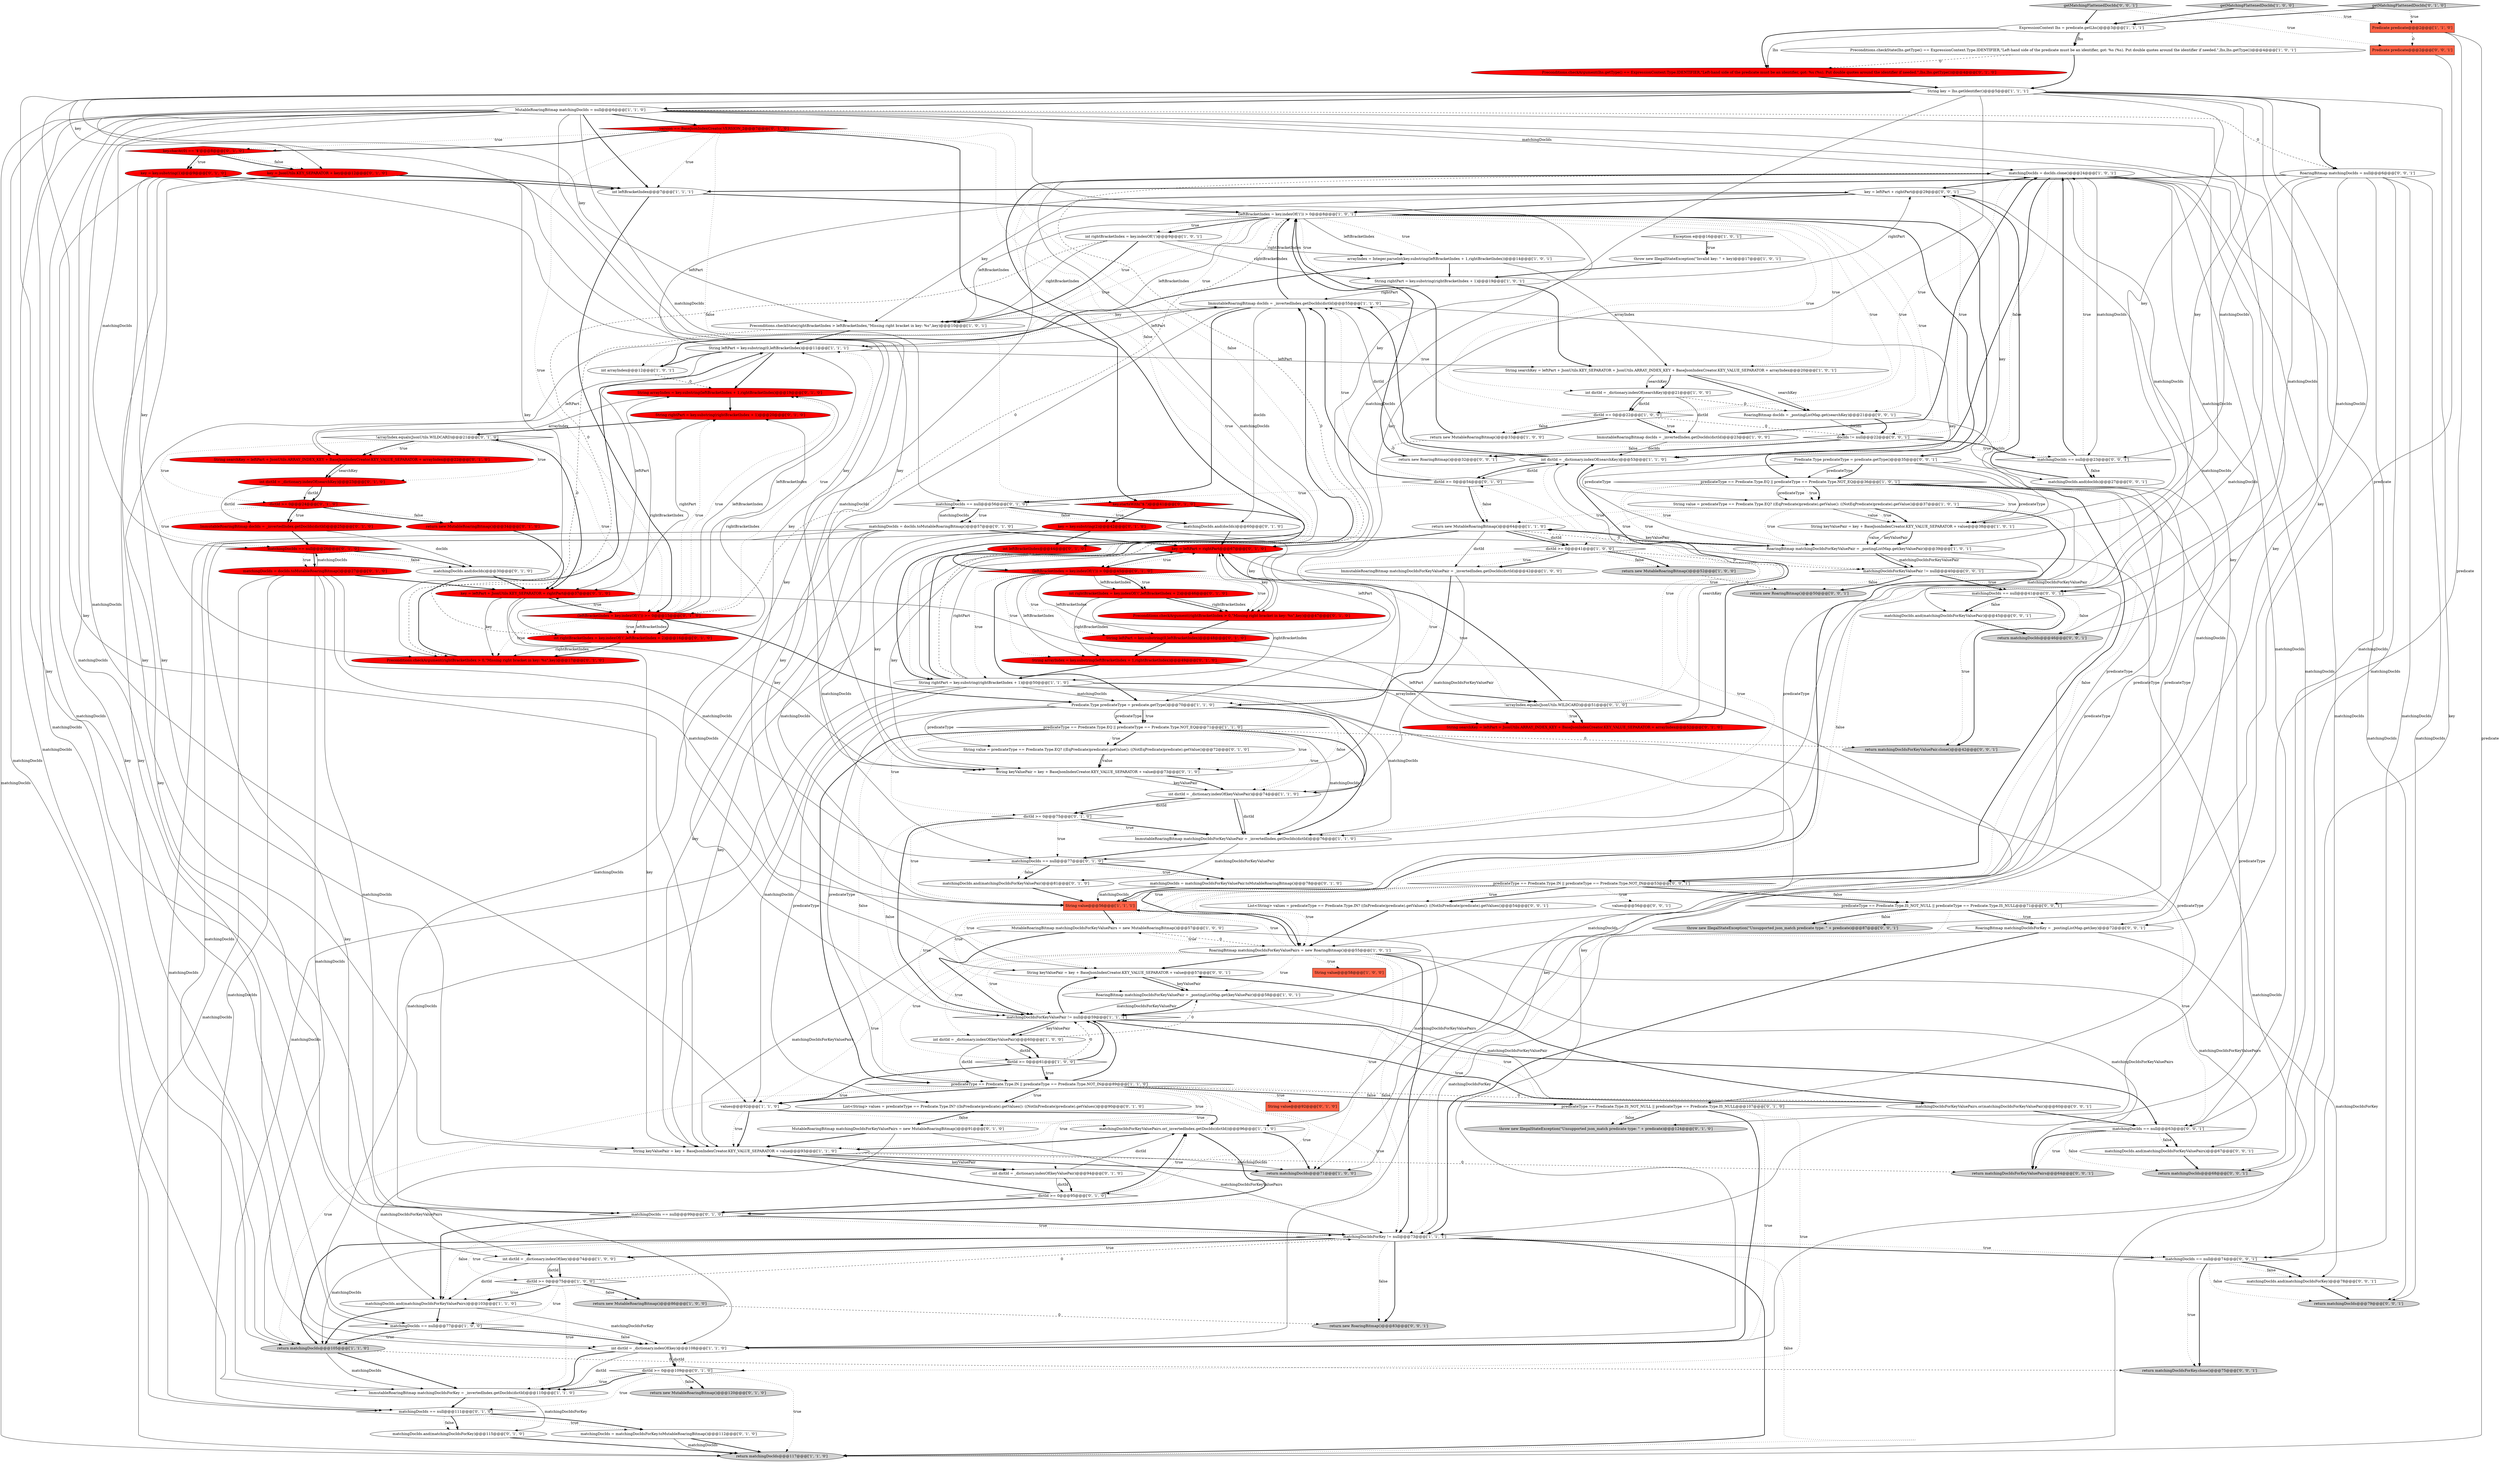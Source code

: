 digraph {
126 [style = filled, label = "String keyValuePair = key + BaseJsonIndexCreator.KEY_VALUE_SEPARATOR + value@@@57@@@['0', '0', '1']", fillcolor = white, shape = ellipse image = "AAA0AAABBB3BBB"];
134 [style = filled, label = "matchingDocIds.and(matchingDocIdsForKeyValuePairs)@@@67@@@['0', '0', '1']", fillcolor = white, shape = ellipse image = "AAA0AAABBB3BBB"];
143 [style = filled, label = "RoaringBitmap matchingDocIdsForKey = _postingListMap.get(key)@@@72@@@['0', '0', '1']", fillcolor = white, shape = ellipse image = "AAA0AAABBB3BBB"];
120 [style = filled, label = "matchingDocIds == null@@@41@@@['0', '0', '1']", fillcolor = white, shape = diamond image = "AAA0AAABBB3BBB"];
5 [style = filled, label = "int dictId = _dictionary.indexOf(keyValuePair)@@@74@@@['1', '1', '0']", fillcolor = white, shape = ellipse image = "AAA0AAABBB1BBB"];
21 [style = filled, label = "return matchingDocIds@@@117@@@['1', '1', '0']", fillcolor = lightgray, shape = ellipse image = "AAA0AAABBB1BBB"];
28 [style = filled, label = "matchingDocIdsForKey != null@@@73@@@['1', '1', '1']", fillcolor = white, shape = diamond image = "AAA0AAABBB1BBB"];
2 [style = filled, label = "values@@@92@@@['1', '1', '0']", fillcolor = white, shape = ellipse image = "AAA0AAABBB1BBB"];
36 [style = filled, label = "predicateType == Predicate.Type.EQ || predicateType == Predicate.Type.NOT_EQ@@@71@@@['1', '1', '0']", fillcolor = white, shape = diamond image = "AAA0AAABBB1BBB"];
112 [style = filled, label = "_version == BaseJsonIndexCreator.VERSION_2@@@7@@@['0', '1', '0']", fillcolor = red, shape = diamond image = "AAA1AAABBB2BBB"];
142 [style = filled, label = "return matchingDocIds@@@46@@@['0', '0', '1']", fillcolor = lightgray, shape = ellipse image = "AAA0AAABBB3BBB"];
147 [style = filled, label = "matchingDocIdsForKeyValuePairs.or(matchingDocIdsForKeyValuePair)@@@60@@@['0', '0', '1']", fillcolor = white, shape = ellipse image = "AAA0AAABBB3BBB"];
131 [style = filled, label = "matchingDocIdsForKeyValuePair != null@@@40@@@['0', '0', '1']", fillcolor = white, shape = diamond image = "AAA0AAABBB3BBB"];
24 [style = filled, label = "ImmutableRoaringBitmap matchingDocIdsForKeyValuePair = _invertedIndex.getDocIds(dictId)@@@42@@@['1', '0', '0']", fillcolor = white, shape = ellipse image = "AAA0AAABBB1BBB"];
113 [style = filled, label = "key.startsWith(\"$.\")@@@41@@@['0', '1', '0']", fillcolor = red, shape = diamond image = "AAA1AAABBB2BBB"];
95 [style = filled, label = "matchingDocIds.and(matchingDocIdsForKey)@@@115@@@['0', '1', '0']", fillcolor = white, shape = ellipse image = "AAA0AAABBB2BBB"];
102 [style = filled, label = "int rightBracketIndex = key.indexOf('(',leftBracketIndex + 2)@@@46@@@['0', '1', '0']", fillcolor = red, shape = ellipse image = "AAA1AAABBB2BBB"];
3 [style = filled, label = "MutableRoaringBitmap matchingDocIdsForKeyValuePairs = new MutableRoaringBitmap()@@@57@@@['1', '0', '0']", fillcolor = white, shape = ellipse image = "AAA0AAABBB1BBB"];
115 [style = filled, label = "matchingDocIds == null@@@63@@@['0', '0', '1']", fillcolor = white, shape = diamond image = "AAA0AAABBB3BBB"];
100 [style = filled, label = "(leftBracketIndex = key.indexOf('(')) > 0@@@45@@@['0', '1', '0']", fillcolor = red, shape = diamond image = "AAA1AAABBB2BBB"];
7 [style = filled, label = "return new MutableRoaringBitmap()@@@64@@@['1', '1', '0']", fillcolor = white, shape = ellipse image = "AAA0AAABBB1BBB"];
22 [style = filled, label = "(leftBracketIndex = key.indexOf('(')) > 0@@@8@@@['1', '0', '1']", fillcolor = white, shape = diamond image = "AAA0AAABBB1BBB"];
20 [style = filled, label = "dictId >= 0@@@75@@@['1', '0', '0']", fillcolor = white, shape = diamond image = "AAA0AAABBB1BBB"];
4 [style = filled, label = "matchingDocIdsForKeyValuePairs.or(_invertedIndex.getDocIds(dictId))@@@96@@@['1', '1', '0']", fillcolor = white, shape = ellipse image = "AAA0AAABBB1BBB"];
51 [style = filled, label = "String keyValuePair = key + BaseJsonIndexCreator.KEY_VALUE_SEPARATOR + value@@@93@@@['1', '1', '0']", fillcolor = white, shape = ellipse image = "AAA0AAABBB1BBB"];
26 [style = filled, label = "arrayIndex = Integer.parseInt(key.substring(leftBracketIndex + 1,rightBracketIndex))@@@14@@@['1', '0', '1']", fillcolor = white, shape = ellipse image = "AAA0AAABBB1BBB"];
129 [style = filled, label = "return matchingDocIds@@@79@@@['0', '0', '1']", fillcolor = lightgray, shape = ellipse image = "AAA0AAABBB3BBB"];
19 [style = filled, label = "ImmutableRoaringBitmap docIds = _invertedIndex.getDocIds(dictId)@@@55@@@['1', '1', '0']", fillcolor = white, shape = ellipse image = "AAA0AAABBB1BBB"];
69 [style = filled, label = "matchingDocIds.and(matchingDocIdsForKeyValuePair)@@@81@@@['0', '1', '0']", fillcolor = white, shape = ellipse image = "AAA0AAABBB2BBB"];
101 [style = filled, label = "dictId >= 0@@@54@@@['0', '1', '0']", fillcolor = white, shape = diamond image = "AAA0AAABBB2BBB"];
124 [style = filled, label = "predicateType == Predicate.Type.IN || predicateType == Predicate.Type.NOT_IN@@@53@@@['0', '0', '1']", fillcolor = white, shape = diamond image = "AAA0AAABBB3BBB"];
96 [style = filled, label = "List<String> values = predicateType == Predicate.Type.IN? ((InPredicate)predicate).getValues(): ((NotInPredicate)predicate).getValues()@@@90@@@['0', '1', '0']", fillcolor = white, shape = ellipse image = "AAA0AAABBB2BBB"];
133 [style = filled, label = "return new RoaringBitmap()@@@50@@@['0', '0', '1']", fillcolor = lightgray, shape = ellipse image = "AAA0AAABBB3BBB"];
6 [style = filled, label = "String keyValuePair = key + BaseJsonIndexCreator.KEY_VALUE_SEPARATOR + value@@@38@@@['1', '0', '1']", fillcolor = white, shape = ellipse image = "AAA0AAABBB1BBB"];
43 [style = filled, label = "Predicate.Type predicateType = predicate.getType()@@@70@@@['1', '1', '0']", fillcolor = white, shape = ellipse image = "AAA0AAABBB1BBB"];
10 [style = filled, label = "ExpressionContext lhs = predicate.getLhs()@@@3@@@['1', '1', '1']", fillcolor = white, shape = ellipse image = "AAA0AAABBB1BBB"];
47 [style = filled, label = "return new MutableRoaringBitmap()@@@33@@@['1', '0', '0']", fillcolor = white, shape = ellipse image = "AAA0AAABBB1BBB"];
106 [style = filled, label = "!arrayIndex.equals(JsonUtils.WILDCARD)@@@51@@@['0', '1', '0']", fillcolor = white, shape = diamond image = "AAA0AAABBB2BBB"];
65 [style = filled, label = "String value@@@92@@@['0', '1', '0']", fillcolor = tomato, shape = box image = "AAA0AAABBB2BBB"];
75 [style = filled, label = "matchingDocIds.and(docIds)@@@30@@@['0', '1', '0']", fillcolor = white, shape = ellipse image = "AAA0AAABBB2BBB"];
74 [style = filled, label = "matchingDocIds == null@@@26@@@['0', '1', '0']", fillcolor = red, shape = diamond image = "AAA1AAABBB2BBB"];
0 [style = filled, label = "predicateType == Predicate.Type.EQ || predicateType == Predicate.Type.NOT_EQ@@@36@@@['1', '0', '1']", fillcolor = white, shape = diamond image = "AAA0AAABBB1BBB"];
44 [style = filled, label = "dictId >= 0@@@22@@@['1', '0', '0']", fillcolor = white, shape = diamond image = "AAA0AAABBB1BBB"];
42 [style = filled, label = "Preconditions.checkState(rightBracketIndex > leftBracketIndex,\"Missing right bracket in key: %s\",key)@@@10@@@['1', '0', '1']", fillcolor = white, shape = ellipse image = "AAA0AAABBB1BBB"];
45 [style = filled, label = "Preconditions.checkState(lhs.getType() == ExpressionContext.Type.IDENTIFIER,\"Left-hand side of the predicate must be an identifier, got: %s (%s). Put double quotes around the identifier if needed.\",lhs,lhs.getType())@@@4@@@['1', '0', '1']", fillcolor = white, shape = ellipse image = "AAA0AAABBB1BBB"];
104 [style = filled, label = "matchingDocIds = docIds.toMutableRoaringBitmap()@@@27@@@['0', '1', '0']", fillcolor = red, shape = ellipse image = "AAA1AAABBB2BBB"];
140 [style = filled, label = "return new RoaringBitmap()@@@83@@@['0', '0', '1']", fillcolor = lightgray, shape = ellipse image = "AAA0AAABBB3BBB"];
15 [style = filled, label = "String leftPart = key.substring(0,leftBracketIndex)@@@11@@@['1', '1', '1']", fillcolor = white, shape = ellipse image = "AAA0AAABBB1BBB"];
9 [style = filled, label = "return matchingDocIds@@@105@@@['1', '1', '0']", fillcolor = lightgray, shape = ellipse image = "AAA0AAABBB1BBB"];
60 [style = filled, label = "int dictId = _dictionary.indexOf(keyValuePair)@@@94@@@['0', '1', '0']", fillcolor = white, shape = ellipse image = "AAA0AAABBB2BBB"];
27 [style = filled, label = "String value@@@56@@@['1', '1', '1']", fillcolor = tomato, shape = box image = "AAA0AAABBB1BBB"];
66 [style = filled, label = "getMatchingFlattenedDocIds['0', '1', '0']", fillcolor = lightgray, shape = diamond image = "AAA0AAABBB2BBB"];
82 [style = filled, label = "return new MutableRoaringBitmap()@@@34@@@['0', '1', '0']", fillcolor = red, shape = ellipse image = "AAA1AAABBB2BBB"];
90 [style = filled, label = "matchingDocIds == null@@@56@@@['0', '1', '0']", fillcolor = white, shape = diamond image = "AAA0AAABBB2BBB"];
99 [style = filled, label = "int rightBracketIndex = key.indexOf('(',leftBracketIndex + 2)@@@16@@@['0', '1', '0']", fillcolor = red, shape = ellipse image = "AAA1AAABBB2BBB"];
146 [style = filled, label = "key = leftPart + rightPart@@@29@@@['0', '0', '1']", fillcolor = white, shape = ellipse image = "AAA0AAABBB3BBB"];
93 [style = filled, label = "key = key.substring(1)@@@9@@@['0', '1', '0']", fillcolor = red, shape = ellipse image = "AAA1AAABBB2BBB"];
11 [style = filled, label = "Exception e@@@16@@@['1', '0', '1']", fillcolor = white, shape = diamond image = "AAA0AAABBB1BBB"];
72 [style = filled, label = "return new MutableRoaringBitmap()@@@120@@@['0', '1', '0']", fillcolor = lightgray, shape = ellipse image = "AAA0AAABBB2BBB"];
67 [style = filled, label = "dictId >= 0@@@95@@@['0', '1', '0']", fillcolor = white, shape = diamond image = "AAA0AAABBB2BBB"];
116 [style = filled, label = "matchingDocIds == null@@@23@@@['0', '0', '1']", fillcolor = white, shape = diamond image = "AAA0AAABBB3BBB"];
41 [style = filled, label = "matchingDocIds.and(matchingDocIdsForKeyValuePairs)@@@103@@@['1', '1', '0']", fillcolor = white, shape = ellipse image = "AAA0AAABBB1BBB"];
76 [style = filled, label = "dictId >= 0@@@109@@@['0', '1', '0']", fillcolor = white, shape = diamond image = "AAA0AAABBB2BBB"];
98 [style = filled, label = "matchingDocIds = matchingDocIdsForKey.toMutableRoaringBitmap()@@@112@@@['0', '1', '0']", fillcolor = white, shape = ellipse image = "AAA0AAABBB2BBB"];
110 [style = filled, label = "key = JsonUtils.KEY_SEPARATOR + key@@@12@@@['0', '1', '0']", fillcolor = red, shape = ellipse image = "AAA1AAABBB2BBB"];
46 [style = filled, label = "int dictId = _dictionary.indexOf(searchKey)@@@53@@@['1', '1', '0']", fillcolor = white, shape = ellipse image = "AAA0AAABBB1BBB"];
105 [style = filled, label = "dictId >= 0@@@24@@@['0', '1', '0']", fillcolor = red, shape = diamond image = "AAA1AAABBB2BBB"];
80 [style = filled, label = "Preconditions.checkArgument(rightBracketIndex > 0,\"Missing right bracket in key: %s\",key)@@@47@@@['0', '1', '0']", fillcolor = red, shape = ellipse image = "AAA1AAABBB2BBB"];
58 [style = filled, label = "ImmutableRoaringBitmap docIds = _invertedIndex.getDocIds(dictId)@@@23@@@['1', '0', '0']", fillcolor = white, shape = ellipse image = "AAA0AAABBB1BBB"];
119 [style = filled, label = "RoaringBitmap docIds = _postingListMap.get(searchKey)@@@21@@@['0', '0', '1']", fillcolor = white, shape = ellipse image = "AAA0AAABBB3BBB"];
141 [style = filled, label = "throw new IllegalStateException(\"Unsupported json_match predicate type: \" + predicate)@@@87@@@['0', '0', '1']", fillcolor = lightgray, shape = ellipse image = "AAA0AAABBB3BBB"];
125 [style = filled, label = "matchingDocIds.and(docIds)@@@27@@@['0', '0', '1']", fillcolor = white, shape = ellipse image = "AAA0AAABBB3BBB"];
39 [style = filled, label = "ImmutableRoaringBitmap matchingDocIdsForKey = _invertedIndex.getDocIds(dictId)@@@110@@@['1', '1', '0']", fillcolor = white, shape = ellipse image = "AAA0AAABBB1BBB"];
38 [style = filled, label = "dictId >= 0@@@41@@@['1', '0', '0']", fillcolor = white, shape = diamond image = "AAA0AAABBB1BBB"];
50 [style = filled, label = "matchingDocIdsForKeyValuePair != null@@@59@@@['1', '1', '1']", fillcolor = white, shape = diamond image = "AAA0AAABBB1BBB"];
85 [style = filled, label = "(leftBracketIndex = key.indexOf('(')) >= 0@@@15@@@['0', '1', '0']", fillcolor = red, shape = diamond image = "AAA1AAABBB2BBB"];
97 [style = filled, label = "!arrayIndex.equals(JsonUtils.WILDCARD)@@@21@@@['0', '1', '0']", fillcolor = white, shape = diamond image = "AAA0AAABBB2BBB"];
128 [style = filled, label = "return matchingDocIdsForKeyValuePair.clone()@@@42@@@['0', '0', '1']", fillcolor = lightgray, shape = ellipse image = "AAA0AAABBB3BBB"];
40 [style = filled, label = "ImmutableRoaringBitmap matchingDocIdsForKeyValuePair = _invertedIndex.getDocIds(dictId)@@@76@@@['1', '1', '0']", fillcolor = white, shape = ellipse image = "AAA0AAABBB1BBB"];
87 [style = filled, label = "key = leftPart + rightPart@@@67@@@['0', '1', '0']", fillcolor = red, shape = ellipse image = "AAA1AAABBB2BBB"];
33 [style = filled, label = "int dictId = _dictionary.indexOf(searchKey)@@@21@@@['1', '0', '0']", fillcolor = white, shape = ellipse image = "AAA0AAABBB1BBB"];
91 [style = filled, label = "int leftBracketIndex@@@44@@@['0', '1', '0']", fillcolor = red, shape = ellipse image = "AAA1AAABBB2BBB"];
145 [style = filled, label = "values@@@56@@@['0', '0', '1']", fillcolor = white, shape = ellipse image = "AAA0AAABBB3BBB"];
63 [style = filled, label = "String value = predicateType == Predicate.Type.EQ? ((EqPredicate)predicate).getValue(): ((NotEqPredicate)predicate).getValue()@@@72@@@['0', '1', '0']", fillcolor = white, shape = ellipse image = "AAA0AAABBB2BBB"];
118 [style = filled, label = "matchingDocIds.and(matchingDocIdsForKeyValuePair)@@@45@@@['0', '0', '1']", fillcolor = white, shape = ellipse image = "AAA0AAABBB3BBB"];
86 [style = filled, label = "String arrayIndex = key.substring(leftBracketIndex + 1,rightBracketIndex)@@@49@@@['0', '1', '0']", fillcolor = red, shape = ellipse image = "AAA1AAABBB2BBB"];
73 [style = filled, label = "int dictId = _dictionary.indexOf(searchKey)@@@23@@@['0', '1', '0']", fillcolor = red, shape = ellipse image = "AAA1AAABBB2BBB"];
8 [style = filled, label = "int dictId = _dictionary.indexOf(keyValuePair)@@@60@@@['1', '0', '0']", fillcolor = white, shape = ellipse image = "AAA0AAABBB1BBB"];
109 [style = filled, label = "String searchKey = leftPart + JsonUtils.ARRAY_INDEX_KEY + BaseJsonIndexCreator.KEY_VALUE_SEPARATOR + arrayIndex@@@52@@@['0', '1', '0']", fillcolor = red, shape = ellipse image = "AAA1AAABBB2BBB"];
78 [style = filled, label = "ImmutableRoaringBitmap docIds = _invertedIndex.getDocIds(dictId)@@@25@@@['0', '1', '0']", fillcolor = red, shape = ellipse image = "AAA1AAABBB2BBB"];
29 [style = filled, label = "RoaringBitmap matchingDocIdsForKeyValuePair = _postingListMap.get(keyValuePair)@@@39@@@['1', '0', '1']", fillcolor = white, shape = ellipse image = "AAA0AAABBB1BBB"];
79 [style = filled, label = "matchingDocIds = matchingDocIdsForKeyValuePair.toMutableRoaringBitmap()@@@78@@@['0', '1', '0']", fillcolor = white, shape = ellipse image = "AAA0AAABBB2BBB"];
127 [style = filled, label = "return matchingDocIdsForKey.clone()@@@75@@@['0', '0', '1']", fillcolor = lightgray, shape = ellipse image = "AAA0AAABBB3BBB"];
17 [style = filled, label = "return matchingDocIds@@@71@@@['1', '0', '0']", fillcolor = lightgray, shape = ellipse image = "AAA0AAABBB1BBB"];
83 [style = filled, label = "matchingDocIds == null@@@111@@@['0', '1', '0']", fillcolor = white, shape = diamond image = "AAA0AAABBB2BBB"];
117 [style = filled, label = "docIds != null@@@22@@@['0', '0', '1']", fillcolor = white, shape = diamond image = "AAA0AAABBB3BBB"];
136 [style = filled, label = "matchingDocIds.and(matchingDocIdsForKey)@@@78@@@['0', '0', '1']", fillcolor = white, shape = ellipse image = "AAA0AAABBB3BBB"];
135 [style = filled, label = "Predicate.Type predicateType = predicate.getType()@@@35@@@['0', '0', '1']", fillcolor = white, shape = ellipse image = "AAA0AAABBB3BBB"];
14 [style = filled, label = "dictId >= 0@@@61@@@['1', '0', '0']", fillcolor = white, shape = diamond image = "AAA0AAABBB1BBB"];
48 [style = filled, label = "predicateType == Predicate.Type.IN || predicateType == Predicate.Type.NOT_IN@@@89@@@['1', '1', '0']", fillcolor = white, shape = diamond image = "AAA0AAABBB1BBB"];
89 [style = filled, label = "matchingDocIds.and(docIds)@@@60@@@['0', '1', '0']", fillcolor = white, shape = ellipse image = "AAA0AAABBB2BBB"];
68 [style = filled, label = "key = leftPart + JsonUtils.KEY_SEPARATOR + rightPart@@@37@@@['0', '1', '0']", fillcolor = red, shape = ellipse image = "AAA1AAABBB2BBB"];
13 [style = filled, label = "matchingDocIds == null@@@77@@@['1', '0', '0']", fillcolor = white, shape = diamond image = "AAA0AAABBB1BBB"];
94 [style = filled, label = "Preconditions.checkArgument(lhs.getType() == ExpressionContext.Type.IDENTIFIER,\"Left-hand side of the predicate must be an identifier, got: %s (%s). Put double quotes around the identifier if needed.\",lhs,lhs.getType())@@@4@@@['0', '1', '0']", fillcolor = red, shape = ellipse image = "AAA1AAABBB2BBB"];
138 [style = filled, label = "matchingDocIds == null@@@74@@@['0', '0', '1']", fillcolor = white, shape = diamond image = "AAA0AAABBB3BBB"];
84 [style = filled, label = "matchingDocIds = docIds.toMutableRoaringBitmap()@@@57@@@['0', '1', '0']", fillcolor = white, shape = ellipse image = "AAA0AAABBB2BBB"];
62 [style = filled, label = "predicateType == Predicate.Type.IS_NOT_NULL || predicateType == Predicate.Type.IS_NULL@@@107@@@['0', '1', '0']", fillcolor = white, shape = diamond image = "AAA0AAABBB2BBB"];
23 [style = filled, label = "String rightPart = key.substring(rightBracketIndex + 1)@@@50@@@['1', '1', '0']", fillcolor = white, shape = ellipse image = "AAA0AAABBB1BBB"];
12 [style = filled, label = "int dictId = _dictionary.indexOf(key)@@@74@@@['1', '0', '0']", fillcolor = white, shape = ellipse image = "AAA0AAABBB1BBB"];
16 [style = filled, label = "String key = lhs.getIdentifier()@@@5@@@['1', '1', '1']", fillcolor = white, shape = ellipse image = "AAA0AAABBB1BBB"];
92 [style = filled, label = "key.charAt(0) == '$'@@@8@@@['0', '1', '0']", fillcolor = red, shape = diamond image = "AAA1AAABBB2BBB"];
114 [style = filled, label = "String rightPart = key.substring(rightBracketIndex + 1)@@@20@@@['0', '1', '0']", fillcolor = red, shape = ellipse image = "AAA1AAABBB2BBB"];
88 [style = filled, label = "String searchKey = leftPart + JsonUtils.ARRAY_INDEX_KEY + BaseJsonIndexCreator.KEY_VALUE_SEPARATOR + arrayIndex@@@22@@@['0', '1', '0']", fillcolor = red, shape = ellipse image = "AAA1AAABBB2BBB"];
18 [style = filled, label = "int rightBracketIndex = key.indexOf('(')@@@9@@@['1', '0', '1']", fillcolor = white, shape = ellipse image = "AAA0AAABBB1BBB"];
32 [style = filled, label = "String rightPart = key.substring(rightBracketIndex + 1)@@@19@@@['1', '0', '1']", fillcolor = white, shape = ellipse image = "AAA0AAABBB1BBB"];
70 [style = filled, label = "key = key.substring(2)@@@42@@@['0', '1', '0']", fillcolor = red, shape = ellipse image = "AAA1AAABBB2BBB"];
77 [style = filled, label = "throw new IllegalStateException(\"Unsupported json_match predicate type: \" + predicate)@@@124@@@['0', '1', '0']", fillcolor = lightgray, shape = ellipse image = "AAA0AAABBB2BBB"];
81 [style = filled, label = "matchingDocIds == null@@@77@@@['0', '1', '0']", fillcolor = white, shape = diamond image = "AAA0AAABBB2BBB"];
55 [style = filled, label = "RoaringBitmap matchingDocIdsForKeyValuePairs = new RoaringBitmap()@@@55@@@['1', '0', '1']", fillcolor = white, shape = ellipse image = "AAA0AAABBB1BBB"];
64 [style = filled, label = "matchingDocIds == null@@@99@@@['0', '1', '0']", fillcolor = white, shape = diamond image = "AAA0AAABBB2BBB"];
123 [style = filled, label = "return matchingDocIdsForKeyValuePairs@@@64@@@['0', '0', '1']", fillcolor = lightgray, shape = ellipse image = "AAA0AAABBB3BBB"];
54 [style = filled, label = "Predicate predicate@@@2@@@['1', '1', '0']", fillcolor = tomato, shape = box image = "AAA0AAABBB1BBB"];
130 [style = filled, label = "return matchingDocIds@@@68@@@['0', '0', '1']", fillcolor = lightgray, shape = ellipse image = "AAA0AAABBB3BBB"];
121 [style = filled, label = "List<String> values = predicateType == Predicate.Type.IN? ((InPredicate)predicate).getValues(): ((NotInPredicate)predicate).getValues()@@@54@@@['0', '0', '1']", fillcolor = white, shape = ellipse image = "AAA0AAABBB3BBB"];
137 [style = filled, label = "Predicate predicate@@@2@@@['0', '0', '1']", fillcolor = tomato, shape = box image = "AAA0AAABBB3BBB"];
59 [style = filled, label = "int arrayIndex@@@12@@@['1', '0', '1']", fillcolor = white, shape = ellipse image = "AAA0AAABBB1BBB"];
103 [style = filled, label = "String keyValuePair = key + BaseJsonIndexCreator.KEY_VALUE_SEPARATOR + value@@@73@@@['0', '1', '0']", fillcolor = white, shape = ellipse image = "AAA0AAABBB2BBB"];
53 [style = filled, label = "String value@@@58@@@['1', '0', '0']", fillcolor = tomato, shape = box image = "AAA0AAABBB1BBB"];
71 [style = filled, label = "String leftPart = key.substring(0,leftBracketIndex)@@@48@@@['0', '1', '0']", fillcolor = red, shape = ellipse image = "AAA1AAABBB2BBB"];
35 [style = filled, label = "int dictId = _dictionary.indexOf(key)@@@108@@@['1', '1', '0']", fillcolor = white, shape = ellipse image = "AAA0AAABBB1BBB"];
1 [style = filled, label = "getMatchingFlattenedDocIds['1', '0', '0']", fillcolor = lightgray, shape = diamond image = "AAA0AAABBB1BBB"];
30 [style = filled, label = "matchingDocIds = docIds.clone()@@@24@@@['1', '0', '1']", fillcolor = white, shape = ellipse image = "AAA0AAABBB1BBB"];
108 [style = filled, label = "dictId >= 0@@@75@@@['0', '1', '0']", fillcolor = white, shape = diamond image = "AAA0AAABBB2BBB"];
56 [style = filled, label = "throw new IllegalStateException(\"Invalid key: \" + key)@@@17@@@['1', '0', '1']", fillcolor = white, shape = ellipse image = "AAA0AAABBB1BBB"];
57 [style = filled, label = "RoaringBitmap matchingDocIdsForKeyValuePair = _postingListMap.get(keyValuePair)@@@58@@@['1', '0', '1']", fillcolor = white, shape = ellipse image = "AAA0AAABBB1BBB"];
132 [style = filled, label = "return new RoaringBitmap()@@@32@@@['0', '0', '1']", fillcolor = white, shape = ellipse image = "AAA0AAABBB3BBB"];
144 [style = filled, label = "predicateType == Predicate.Type.IS_NOT_NULL || predicateType == Predicate.Type.IS_NULL@@@71@@@['0', '0', '1']", fillcolor = white, shape = diamond image = "AAA0AAABBB3BBB"];
25 [style = filled, label = "String value = predicateType == Predicate.Type.EQ? ((EqPredicate)predicate).getValue(): ((NotEqPredicate)predicate).getValue()@@@37@@@['1', '0', '1']", fillcolor = white, shape = ellipse image = "AAA0AAABBB1BBB"];
31 [style = filled, label = "String searchKey = leftPart + JsonUtils.KEY_SEPARATOR + JsonUtils.ARRAY_INDEX_KEY + BaseJsonIndexCreator.KEY_VALUE_SEPARATOR + arrayIndex@@@20@@@['1', '0', '1']", fillcolor = white, shape = ellipse image = "AAA0AAABBB1BBB"];
122 [style = filled, label = "RoaringBitmap matchingDocIds = null@@@6@@@['0', '0', '1']", fillcolor = white, shape = ellipse image = "AAA0AAABBB3BBB"];
107 [style = filled, label = "MutableRoaringBitmap matchingDocIdsForKeyValuePairs = new MutableRoaringBitmap()@@@91@@@['0', '1', '0']", fillcolor = white, shape = ellipse image = "AAA0AAABBB2BBB"];
49 [style = filled, label = "int leftBracketIndex@@@7@@@['1', '1', '1']", fillcolor = white, shape = ellipse image = "AAA0AAABBB1BBB"];
52 [style = filled, label = "MutableRoaringBitmap matchingDocIds = null@@@6@@@['1', '1', '0']", fillcolor = white, shape = ellipse image = "AAA0AAABBB1BBB"];
111 [style = filled, label = "Preconditions.checkArgument(rightBracketIndex > 0,\"Missing right bracket in key: %s\",key)@@@17@@@['0', '1', '0']", fillcolor = red, shape = ellipse image = "AAA1AAABBB2BBB"];
61 [style = filled, label = "String arrayIndex = key.substring(leftBracketIndex + 1,rightBracketIndex)@@@19@@@['0', '1', '0']", fillcolor = red, shape = ellipse image = "AAA1AAABBB2BBB"];
34 [style = filled, label = "return new MutableRoaringBitmap()@@@52@@@['1', '0', '0']", fillcolor = lightgray, shape = ellipse image = "AAA0AAABBB1BBB"];
37 [style = filled, label = "return new MutableRoaringBitmap()@@@86@@@['1', '0', '0']", fillcolor = lightgray, shape = ellipse image = "AAA0AAABBB1BBB"];
139 [style = filled, label = "getMatchingFlattenedDocIds['0', '0', '1']", fillcolor = lightgray, shape = diamond image = "AAA0AAABBB3BBB"];
116->125 [style = dotted, label="false"];
135->144 [style = solid, label="predicateType"];
38->131 [style = dashed, label="0"];
5->108 [style = solid, label="dictId"];
74->104 [style = dotted, label="true"];
15->61 [style = bold, label=""];
79->27 [style = bold, label=""];
87->80 [style = solid, label="key"];
70->51 [style = solid, label="key"];
110->49 [style = bold, label=""];
54->77 [style = solid, label="predicate"];
62->35 [style = dotted, label="true"];
97->68 [style = bold, label=""];
41->9 [style = bold, label=""];
83->95 [style = bold, label=""];
48->62 [style = dotted, label="false"];
25->29 [style = dotted, label="true"];
25->6 [style = bold, label=""];
16->12 [style = solid, label="key"];
101->7 [style = bold, label=""];
51->17 [style = solid, label="matchingDocIds"];
116->30 [style = bold, label=""];
112->49 [style = dotted, label="true"];
22->59 [style = dotted, label="true"];
62->77 [style = bold, label=""];
30->130 [style = solid, label="matchingDocIds"];
25->6 [style = solid, label="value"];
22->0 [style = bold, label=""];
19->90 [style = bold, label=""];
15->19 [style = solid, label="leftPart"];
110->35 [style = solid, label="key"];
67->4 [style = bold, label=""];
30->46 [style = bold, label=""];
22->42 [style = solid, label="leftBracketIndex"];
20->37 [style = bold, label=""];
101->7 [style = dotted, label="false"];
16->6 [style = solid, label="key"];
104->74 [style = solid, label="matchingDocIds"];
86->109 [style = solid, label="arrayIndex"];
48->67 [style = dotted, label="true"];
4->64 [style = bold, label=""];
126->57 [style = bold, label=""];
14->48 [style = bold, label=""];
59->26 [style = bold, label=""];
84->27 [style = solid, label="matchingDocIds"];
108->81 [style = dotted, label="true"];
124->57 [style = dotted, label="true"];
36->63 [style = bold, label=""];
103->5 [style = solid, label="keyValuePair"];
39->95 [style = solid, label="matchingDocIdsForKey"];
63->103 [style = bold, label=""];
88->73 [style = solid, label="searchKey"];
30->116 [style = solid, label="matchingDocIds"];
48->96 [style = bold, label=""];
16->35 [style = solid, label="key"];
126->57 [style = solid, label="keyValuePair"];
146->143 [style = solid, label="key"];
52->83 [style = solid, label="matchingDocIds"];
25->55 [style = bold, label=""];
83->98 [style = dotted, label="true"];
66->54 [style = dotted, label="true"];
55->27 [style = dotted, label="true"];
146->42 [style = solid, label="key"];
55->126 [style = bold, label=""];
2->4 [style = bold, label=""];
93->111 [style = solid, label="key"];
51->60 [style = bold, label=""];
20->41 [style = bold, label=""];
32->19 [style = solid, label="rightPart"];
131->120 [style = bold, label=""];
138->127 [style = dotted, label="true"];
8->14 [style = solid, label="dictId"];
10->45 [style = bold, label=""];
102->80 [style = bold, label=""];
30->23 [style = dotted, label="true"];
70->103 [style = solid, label="key"];
135->121 [style = solid, label="predicateType"];
14->48 [style = dotted, label="true"];
100->102 [style = solid, label="leftBracketIndex"];
46->19 [style = bold, label=""];
67->51 [style = bold, label=""];
22->32 [style = dotted, label="true"];
19->22 [style = bold, label=""];
101->19 [style = bold, label=""];
23->106 [style = bold, label=""];
101->90 [style = dotted, label="true"];
74->75 [style = bold, label=""];
108->27 [style = dotted, label="true"];
115->134 [style = dotted, label="false"];
135->124 [style = solid, label="predicateType"];
55->17 [style = dotted, label="true"];
4->17 [style = bold, label=""];
62->76 [style = dotted, label="true"];
43->48 [style = solid, label="predicateType"];
118->142 [style = bold, label=""];
28->20 [style = dotted, label="true"];
8->57 [style = dashed, label="0"];
8->14 [style = bold, label=""];
115->123 [style = bold, label=""];
144->141 [style = bold, label=""];
20->39 [style = dotted, label="true"];
59->61 [style = dashed, label="0"];
143->136 [style = solid, label="matchingDocIdsForKey"];
106->87 [style = bold, label=""];
144->143 [style = dotted, label="true"];
16->143 [style = solid, label="key"];
52->39 [style = solid, label="matchingDocIds"];
31->33 [style = solid, label="searchKey"];
22->135 [style = bold, label=""];
35->76 [style = bold, label=""];
16->80 [style = solid, label="key"];
18->26 [style = solid, label="rightBracketIndex"];
23->19 [style = bold, label=""];
48->96 [style = dotted, label="true"];
117->116 [style = dotted, label="true"];
44->117 [style = dashed, label="0"];
79->27 [style = solid, label="matchingDocIds"];
14->50 [style = bold, label=""];
28->138 [style = dotted, label="true"];
14->2 [style = bold, label=""];
2->4 [style = dotted, label="false"];
46->101 [style = solid, label="dictId"];
5->40 [style = bold, label=""];
122->138 [style = solid, label="matchingDocIds"];
12->20 [style = solid, label="dictId"];
33->58 [style = solid, label="dictId"];
124->115 [style = dotted, label="true"];
97->88 [style = dotted, label="true"];
85->61 [style = dotted, label="true"];
122->129 [style = solid, label="matchingDocIds"];
30->23 [style = bold, label=""];
100->80 [style = dotted, label="true"];
20->28 [style = dashed, label="0"];
52->64 [style = solid, label="matchingDocIds"];
76->39 [style = dotted, label="true"];
48->2 [style = dotted, label="true"];
0->28 [style = solid, label="predicateType"];
107->51 [style = bold, label=""];
50->147 [style = dotted, label="true"];
111->15 [style = bold, label=""];
113->70 [style = bold, label=""];
7->38 [style = bold, label=""];
124->145 [style = dotted, label="true"];
110->51 [style = solid, label="key"];
54->137 [style = dashed, label="0"];
54->21 [style = solid, label="predicate"];
23->87 [style = solid, label="rightPart"];
64->28 [style = bold, label=""];
44->19 [style = dotted, label="true"];
20->37 [style = dotted, label="false"];
13->35 [style = bold, label=""];
104->9 [style = solid, label="matchingDocIds"];
43->63 [style = solid, label="predicateType"];
104->27 [style = solid, label="matchingDocIds"];
50->147 [style = bold, label=""];
33->44 [style = solid, label="dictId"];
55->28 [style = bold, label=""];
16->122 [style = bold, label=""];
81->79 [style = dotted, label="true"];
55->50 [style = dotted, label="true"];
114->97 [style = bold, label=""];
0->124 [style = dotted, label="false"];
119->117 [style = bold, label=""];
16->52 [style = bold, label=""];
70->91 [style = bold, label=""];
2->51 [style = bold, label=""];
100->86 [style = dotted, label="true"];
3->51 [style = solid, label="matchingDocIdsForKeyValuePairs"];
28->9 [style = bold, label=""];
138->136 [style = dotted, label="false"];
108->50 [style = bold, label=""];
85->15 [style = dotted, label="true"];
116->125 [style = bold, label=""];
29->118 [style = solid, label="matchingDocIdsForKeyValuePair"];
18->42 [style = solid, label="rightBracketIndex"];
109->46 [style = solid, label="searchKey"];
49->22 [style = bold, label=""];
6->29 [style = bold, label=""];
104->64 [style = solid, label="matchingDocIds"];
131->133 [style = dotted, label="false"];
90->84 [style = bold, label=""];
28->21 [style = bold, label=""];
37->140 [style = dashed, label="0"];
33->119 [style = dashed, label="0"];
71->86 [style = bold, label=""];
138->129 [style = dotted, label="false"];
6->29 [style = solid, label="value"];
121->55 [style = bold, label=""];
0->25 [style = bold, label=""];
1->54 [style = dotted, label="true"];
87->51 [style = solid, label="key"];
36->128 [style = dashed, label="0"];
81->79 [style = bold, label=""];
43->5 [style = dotted, label="false"];
134->130 [style = bold, label=""];
117->146 [style = dotted, label="true"];
19->29 [style = solid, label="key"];
66->10 [style = bold, label=""];
108->40 [style = bold, label=""];
55->8 [style = dotted, label="true"];
44->47 [style = bold, label=""];
90->89 [style = bold, label=""];
41->13 [style = bold, label=""];
117->132 [style = bold, label=""];
38->40 [style = dotted, label="true"];
13->9 [style = dotted, label="true"];
9->39 [style = bold, label=""];
52->43 [style = solid, label="matchingDocIds"];
78->75 [style = solid, label="docIds"];
30->120 [style = solid, label="matchingDocIds"];
26->32 [style = bold, label=""];
11->56 [style = bold, label=""];
22->15 [style = solid, label="leftBracketIndex"];
56->32 [style = bold, label=""];
31->119 [style = bold, label=""];
28->140 [style = bold, label=""];
122->49 [style = bold, label=""];
28->21 [style = dotted, label="false"];
40->81 [style = bold, label=""];
25->38 [style = dotted, label="true"];
42->111 [style = dashed, label="0"];
100->71 [style = dotted, label="true"];
91->100 [style = bold, label=""];
3->55 [style = dashed, label="0"];
19->50 [style = solid, label="key"];
10->45 [style = solid, label="lhs"];
97->88 [style = bold, label=""];
38->24 [style = dotted, label="true"];
108->40 [style = dotted, label="true"];
40->69 [style = solid, label="matchingDocIdsForKeyValuePair"];
22->18 [style = bold, label=""];
92->110 [style = bold, label=""];
48->64 [style = dotted, label="true"];
57->147 [style = solid, label="matchingDocIdsForKeyValuePair"];
31->33 [style = bold, label=""];
55->53 [style = dotted, label="true"];
7->87 [style = bold, label=""];
85->68 [style = dotted, label="true"];
55->57 [style = dotted, label="true"];
135->0 [style = solid, label="predicateType"];
18->99 [style = dashed, label="0"];
22->18 [style = dotted, label="true"];
5->108 [style = bold, label=""];
83->98 [style = bold, label=""];
106->109 [style = dotted, label="true"];
71->109 [style = solid, label="leftPart"];
139->137 [style = dotted, label="true"];
90->89 [style = dotted, label="false"];
43->36 [style = bold, label=""];
73->105 [style = solid, label="dictId"];
12->20 [style = bold, label=""];
26->31 [style = solid, label="arrayIndex"];
100->86 [style = solid, label="leftBracketIndex"];
23->43 [style = solid, label="matchingDocIds"];
68->85 [style = bold, label=""];
120->118 [style = dotted, label="false"];
36->48 [style = dotted, label="false"];
43->5 [style = bold, label=""];
24->5 [style = solid, label="matchingDocIdsForKeyValuePair"];
113->70 [style = dotted, label="true"];
7->24 [style = solid, label="dictId"];
98->21 [style = bold, label=""];
100->102 [style = bold, label=""];
13->9 [style = bold, label=""];
4->51 [style = bold, label=""];
43->36 [style = dotted, label="true"];
22->15 [style = dotted, label="true"];
113->91 [style = bold, label=""];
52->9 [style = solid, label="matchingDocIds"];
3->50 [style = bold, label=""];
124->55 [style = dotted, label="true"];
11->56 [style = dotted, label="true"];
48->65 [style = dotted, label="true"];
84->83 [style = solid, label="matchingDocIds"];
68->103 [style = solid, label="key"];
112->113 [style = bold, label=""];
55->3 [style = dotted, label="true"];
85->111 [style = dotted, label="true"];
52->49 [style = bold, label=""];
106->101 [style = dotted, label="true"];
55->123 [style = solid, label="matchingDocIdsForKeyValuePairs"];
3->4 [style = solid, label="matchingDocIdsForKeyValuePairs"];
97->105 [style = dotted, label="true"];
100->106 [style = dotted, label="true"];
101->19 [style = dotted, label="true"];
52->40 [style = solid, label="matchingDocIds"];
85->15 [style = solid, label="leftBracketIndex"];
107->28 [style = solid, label="matchingDocIdsForKeyValuePairs"];
0->29 [style = dotted, label="true"];
43->36 [style = solid, label="predicateType"];
139->10 [style = bold, label=""];
112->113 [style = dotted, label="false"];
50->8 [style = bold, label=""];
36->108 [style = dotted, label="true"];
88->73 [style = bold, label=""];
116->30 [style = dotted, label="true"];
97->73 [style = dotted, label="true"];
117->132 [style = dotted, label="false"];
50->115 [style = bold, label=""];
0->25 [style = solid, label="predicateType"];
119->125 [style = solid, label="docIds"];
122->120 [style = solid, label="matchingDocIds"];
76->72 [style = dotted, label="false"];
137->141 [style = solid, label="predicate"];
22->31 [style = dotted, label="true"];
52->30 [style = solid, label="matchingDocIds"];
52->17 [style = solid, label="matchingDocIds"];
38->34 [style = dotted, label="false"];
131->133 [style = bold, label=""];
104->81 [style = solid, label="matchingDocIds"];
104->83 [style = solid, label="matchingDocIds"];
93->49 [style = bold, label=""];
55->134 [style = solid, label="matchingDocIdsForKeyValuePairs"];
12->41 [style = solid, label="dictId"];
124->126 [style = dotted, label="true"];
70->80 [style = solid, label="key"];
138->127 [style = bold, label=""];
85->114 [style = dotted, label="true"];
61->88 [style = solid, label="arrayIndex"];
112->91 [style = dotted, label="false"];
47->22 [style = bold, label=""];
50->126 [style = bold, label=""];
146->126 [style = solid, label="key"];
22->42 [style = dotted, label="true"];
48->9 [style = dotted, label="true"];
136->129 [style = bold, label=""];
29->131 [style = solid, label="matchingDocIdsForKeyValuePair"];
51->17 [style = bold, label=""];
44->30 [style = dotted, label="true"];
75->68 [style = bold, label=""];
103->5 [style = bold, label=""];
105->74 [style = dotted, label="true"];
93->51 [style = solid, label="key"];
52->112 [style = bold, label=""];
57->50 [style = solid, label="matchingDocIdsForKeyValuePair"];
81->69 [style = bold, label=""];
16->51 [style = solid, label="key"];
33->44 [style = bold, label=""];
52->27 [style = solid, label="matchingDocIds"];
51->123 [style = dashed, label="0"];
42->15 [style = bold, label=""];
23->13 [style = solid, label="matchingDocIds"];
85->97 [style = dotted, label="true"];
92->110 [style = dotted, label="false"];
112->85 [style = dotted, label="true"];
100->71 [style = solid, label="leftBracketIndex"];
115->134 [style = bold, label=""];
48->2 [style = bold, label=""];
61->114 [style = bold, label=""];
15->146 [style = solid, label="leftPart"];
70->35 [style = solid, label="key"];
22->33 [style = dotted, label="true"];
122->130 [style = solid, label="matchingDocIds"];
95->21 [style = bold, label=""];
23->17 [style = solid, label="matchingDocIds"];
85->43 [style = bold, label=""];
108->50 [style = dotted, label="false"];
16->103 [style = solid, label="key"];
5->40 [style = solid, label="dictId"];
124->144 [style = bold, label=""];
87->100 [style = bold, label=""];
100->102 [style = dotted, label="true"];
49->85 [style = bold, label=""];
48->60 [style = dotted, label="true"];
105->82 [style = bold, label=""];
35->76 [style = solid, label="dictId"];
124->121 [style = dotted, label="true"];
0->55 [style = solid, label="predicateType"];
19->12 [style = solid, label="key"];
32->31 [style = bold, label=""];
92->93 [style = bold, label=""];
60->67 [style = solid, label="dictId"];
68->35 [style = solid, label="key"];
74->104 [style = bold, label=""];
13->35 [style = dotted, label="false"];
78->74 [style = bold, label=""];
92->93 [style = dotted, label="true"];
58->46 [style = solid, label="docIds"];
38->24 [style = bold, label=""];
122->116 [style = solid, label="matchingDocIds"];
147->115 [style = bold, label=""];
35->39 [style = bold, label=""];
144->141 [style = dotted, label="false"];
144->143 [style = bold, label=""];
84->9 [style = solid, label="matchingDocIds"];
67->4 [style = dotted, label="true"];
45->16 [style = bold, label=""];
30->129 [style = solid, label="matchingDocIds"];
62->77 [style = dotted, label="false"];
62->35 [style = bold, label=""];
28->12 [style = bold, label=""];
120->128 [style = dotted, label="true"];
52->21 [style = solid, label="matchingDocIds"];
135->25 [style = solid, label="predicateType"];
39->83 [style = bold, label=""];
29->131 [style = bold, label=""];
10->94 [style = bold, label=""];
64->28 [style = dotted, label="true"];
19->89 [style = solid, label="docIds"];
22->26 [style = dotted, label="true"];
76->39 [style = bold, label=""];
38->34 [style = bold, label=""];
35->39 [style = solid, label="dictId"];
52->13 [style = solid, label="matchingDocIds"];
32->146 [style = solid, label="rightPart"];
90->84 [style = dotted, label="true"];
47->132 [style = dashed, label="0"];
147->126 [style = bold, label=""];
68->111 [style = solid, label="key"];
122->115 [style = solid, label="matchingDocIds"];
74->75 [style = dotted, label="false"];
16->50 [style = solid, label="key"];
52->81 [style = solid, label="matchingDocIds"];
15->68 [style = solid, label="leftPart"];
115->130 [style = dotted, label="false"];
14->50 [style = dashed, label="0"];
28->12 [style = dotted, label="true"];
124->121 [style = bold, label=""];
22->117 [style = dotted, label="true"];
23->2 [style = solid, label="matchingDocIds"];
30->142 [style = solid, label="matchingDocIds"];
36->63 [style = dotted, label="true"];
46->101 [style = bold, label=""];
18->32 [style = solid, label="rightBracketIndex"];
80->71 [style = bold, label=""];
6->29 [style = solid, label="keyValuePair"];
27->3 [style = bold, label=""];
84->21 [style = solid, label="matchingDocIds"];
120->128 [style = bold, label=""];
146->6 [style = solid, label="key"];
117->116 [style = bold, label=""];
48->51 [style = dotted, label="true"];
16->126 [style = solid, label="key"];
7->38 [style = solid, label="dictId"];
15->59 [style = bold, label=""];
105->78 [style = bold, label=""];
100->87 [style = dotted, label="true"];
16->110 [style = solid, label="key"];
22->85 [style = dashed, label="0"];
110->103 [style = solid, label="key"];
84->87 [style = bold, label=""];
48->107 [style = dotted, label="true"];
16->29 [style = solid, label="key"];
28->138 [style = bold, label=""];
31->119 [style = solid, label="searchKey"];
44->58 [style = bold, label=""];
106->46 [style = dotted, label="true"];
15->88 [style = solid, label="leftPart"];
48->147 [style = dashed, label="0"];
110->111 [style = solid, label="key"];
2->51 [style = dotted, label="true"];
102->23 [style = solid, label="rightBracketIndex"];
18->42 [style = bold, label=""];
73->105 [style = bold, label=""];
146->22 [style = bold, label=""];
64->41 [style = dotted, label="false"];
58->30 [style = bold, label=""];
122->142 [style = solid, label="matchingDocIds"];
99->111 [style = solid, label="rightBracketIndex"];
22->26 [style = solid, label="leftBracketIndex"];
89->87 [style = bold, label=""];
20->41 [style = dotted, label="true"];
43->96 [style = solid, label="predicateType"];
24->43 [style = bold, label=""];
124->144 [style = dotted, label="false"];
0->6 [style = dotted, label="true"];
81->69 [style = dotted, label="false"];
0->25 [style = dotted, label="true"];
0->131 [style = dotted, label="true"];
48->62 [style = bold, label=""];
82->68 [style = bold, label=""];
68->51 [style = solid, label="key"];
87->103 [style = solid, label="key"];
28->9 [style = solid, label="matchingDocIds"];
124->27 [style = dotted, label="true"];
83->95 [style = dotted, label="false"];
0->6 [style = solid, label="predicateType"];
20->13 [style = dotted, label="true"];
138->136 [style = bold, label=""];
84->90 [style = solid, label="matchingDocIds"];
22->44 [style = dotted, label="true"];
63->103 [style = solid, label="value"];
125->146 [style = bold, label=""];
36->103 [style = dotted, label="true"];
109->46 [style = bold, label=""];
93->35 [style = solid, label="key"];
94->16 [style = bold, label=""];
67->64 [style = bold, label=""];
23->39 [style = solid, label="matchingDocIds"];
34->133 [style = dashed, label="0"];
55->28 [style = dotted, label="false"];
48->50 [style = bold, label=""];
16->42 [style = solid, label="key"];
105->78 [style = dotted, label="true"];
22->119 [style = dotted, label="true"];
85->99 [style = solid, label="leftBracketIndex"];
30->138 [style = solid, label="matchingDocIds"];
120->118 [style = bold, label=""];
132->22 [style = bold, label=""];
55->14 [style = dotted, label="true"];
52->74 [style = solid, label="matchingDocIds"];
45->94 [style = dashed, label="0"];
51->60 [style = solid, label="keyValuePair"];
99->61 [style = solid, label="rightBracketIndex"];
99->114 [style = solid, label="rightBracketIndex"];
55->27 [style = bold, label=""];
25->6 [style = dotted, label="true"];
86->23 [style = bold, label=""];
98->21 [style = solid, label="matchingDocIds"];
106->109 [style = bold, label=""];
143->28 [style = solid, label="matchingDocIdsForKey"];
23->30 [style = solid, label="matchingDocIds"];
50->8 [style = solid, label="keyValuePair"];
64->41 [style = bold, label=""];
112->100 [style = dotted, label="false"];
119->117 [style = solid, label="docIds"];
115->123 [style = dotted, label="true"];
36->40 [style = solid, label="matchingDocIds"];
143->28 [style = bold, label=""];
0->27 [style = solid, label="predicateType"];
144->28 [style = dotted, label="true"];
36->40 [style = bold, label=""];
105->82 [style = dotted, label="false"];
85->61 [style = solid, label="leftBracketIndex"];
84->81 [style = solid, label="matchingDocIds"];
112->92 [style = bold, label=""];
73->78 [style = solid, label="dictId"];
25->7 [style = dotted, label="true"];
93->103 [style = solid, label="key"];
9->39 [style = solid, label="matchingDocIds"];
8->48 [style = solid, label="dictId"];
131->120 [style = dotted, label="true"];
76->83 [style = dotted, label="true"];
30->146 [style = bold, label=""];
28->140 [style = dotted, label="false"];
69->27 [style = bold, label=""];
102->80 [style = solid, label="rightBracketIndex"];
100->23 [style = dotted, label="true"];
52->2 [style = solid, label="matchingDocIds"];
15->31 [style = solid, label="leftPart"];
25->55 [style = dotted, label="false"];
23->40 [style = solid, label="matchingDocIds"];
0->124 [style = bold, label=""];
112->92 [style = dotted, label="true"];
107->41 [style = solid, label="matchingDocIdsForKeyValuePairs"];
19->42 [style = solid, label="key"];
71->87 [style = solid, label="leftPart"];
104->21 [style = solid, label="matchingDocIds"];
60->4 [style = solid, label="dictId"];
100->43 [style = bold, label=""];
57->50 [style = bold, label=""];
87->35 [style = solid, label="key"];
114->68 [style = solid, label="rightPart"];
52->122 [style = dashed, label="0"];
55->2 [style = dotted, label="true"];
104->68 [style = bold, label=""];
96->107 [style = bold, label=""];
85->99 [style = bold, label=""];
10->94 [style = solid, label="lhs"];
76->72 [style = bold, label=""];
60->67 [style = bold, label=""];
44->47 [style = dotted, label="false"];
38->43 [style = dotted, label="true"];
99->111 [style = bold, label=""];
135->0 [style = bold, label=""];
76->21 [style = dotted, label="true"];
41->35 [style = solid, label="matchingDocIdsForKey"];
43->62 [style = solid, label="predicateType"];
9->127 [style = dashed, label="0"];
52->90 [style = solid, label="matchingDocIds"];
36->48 [style = bold, label=""];
44->58 [style = dotted, label="true"];
30->46 [style = dotted, label="false"];
30->115 [style = solid, label="matchingDocIds"];
124->50 [style = dotted, label="true"];
23->30 [style = dashed, label="0"];
29->7 [style = bold, label=""];
46->19 [style = solid, label="dictId"];
7->29 [style = dashed, label="0"];
84->64 [style = solid, label="matchingDocIds"];
120->142 [style = dotted, label="false"];
36->5 [style = dotted, label="true"];
1->10 [style = bold, label=""];
29->7 [style = solid, label="keyValuePair"];
102->86 [style = solid, label="rightBracketIndex"];
85->99 [style = dotted, label="true"];
}
